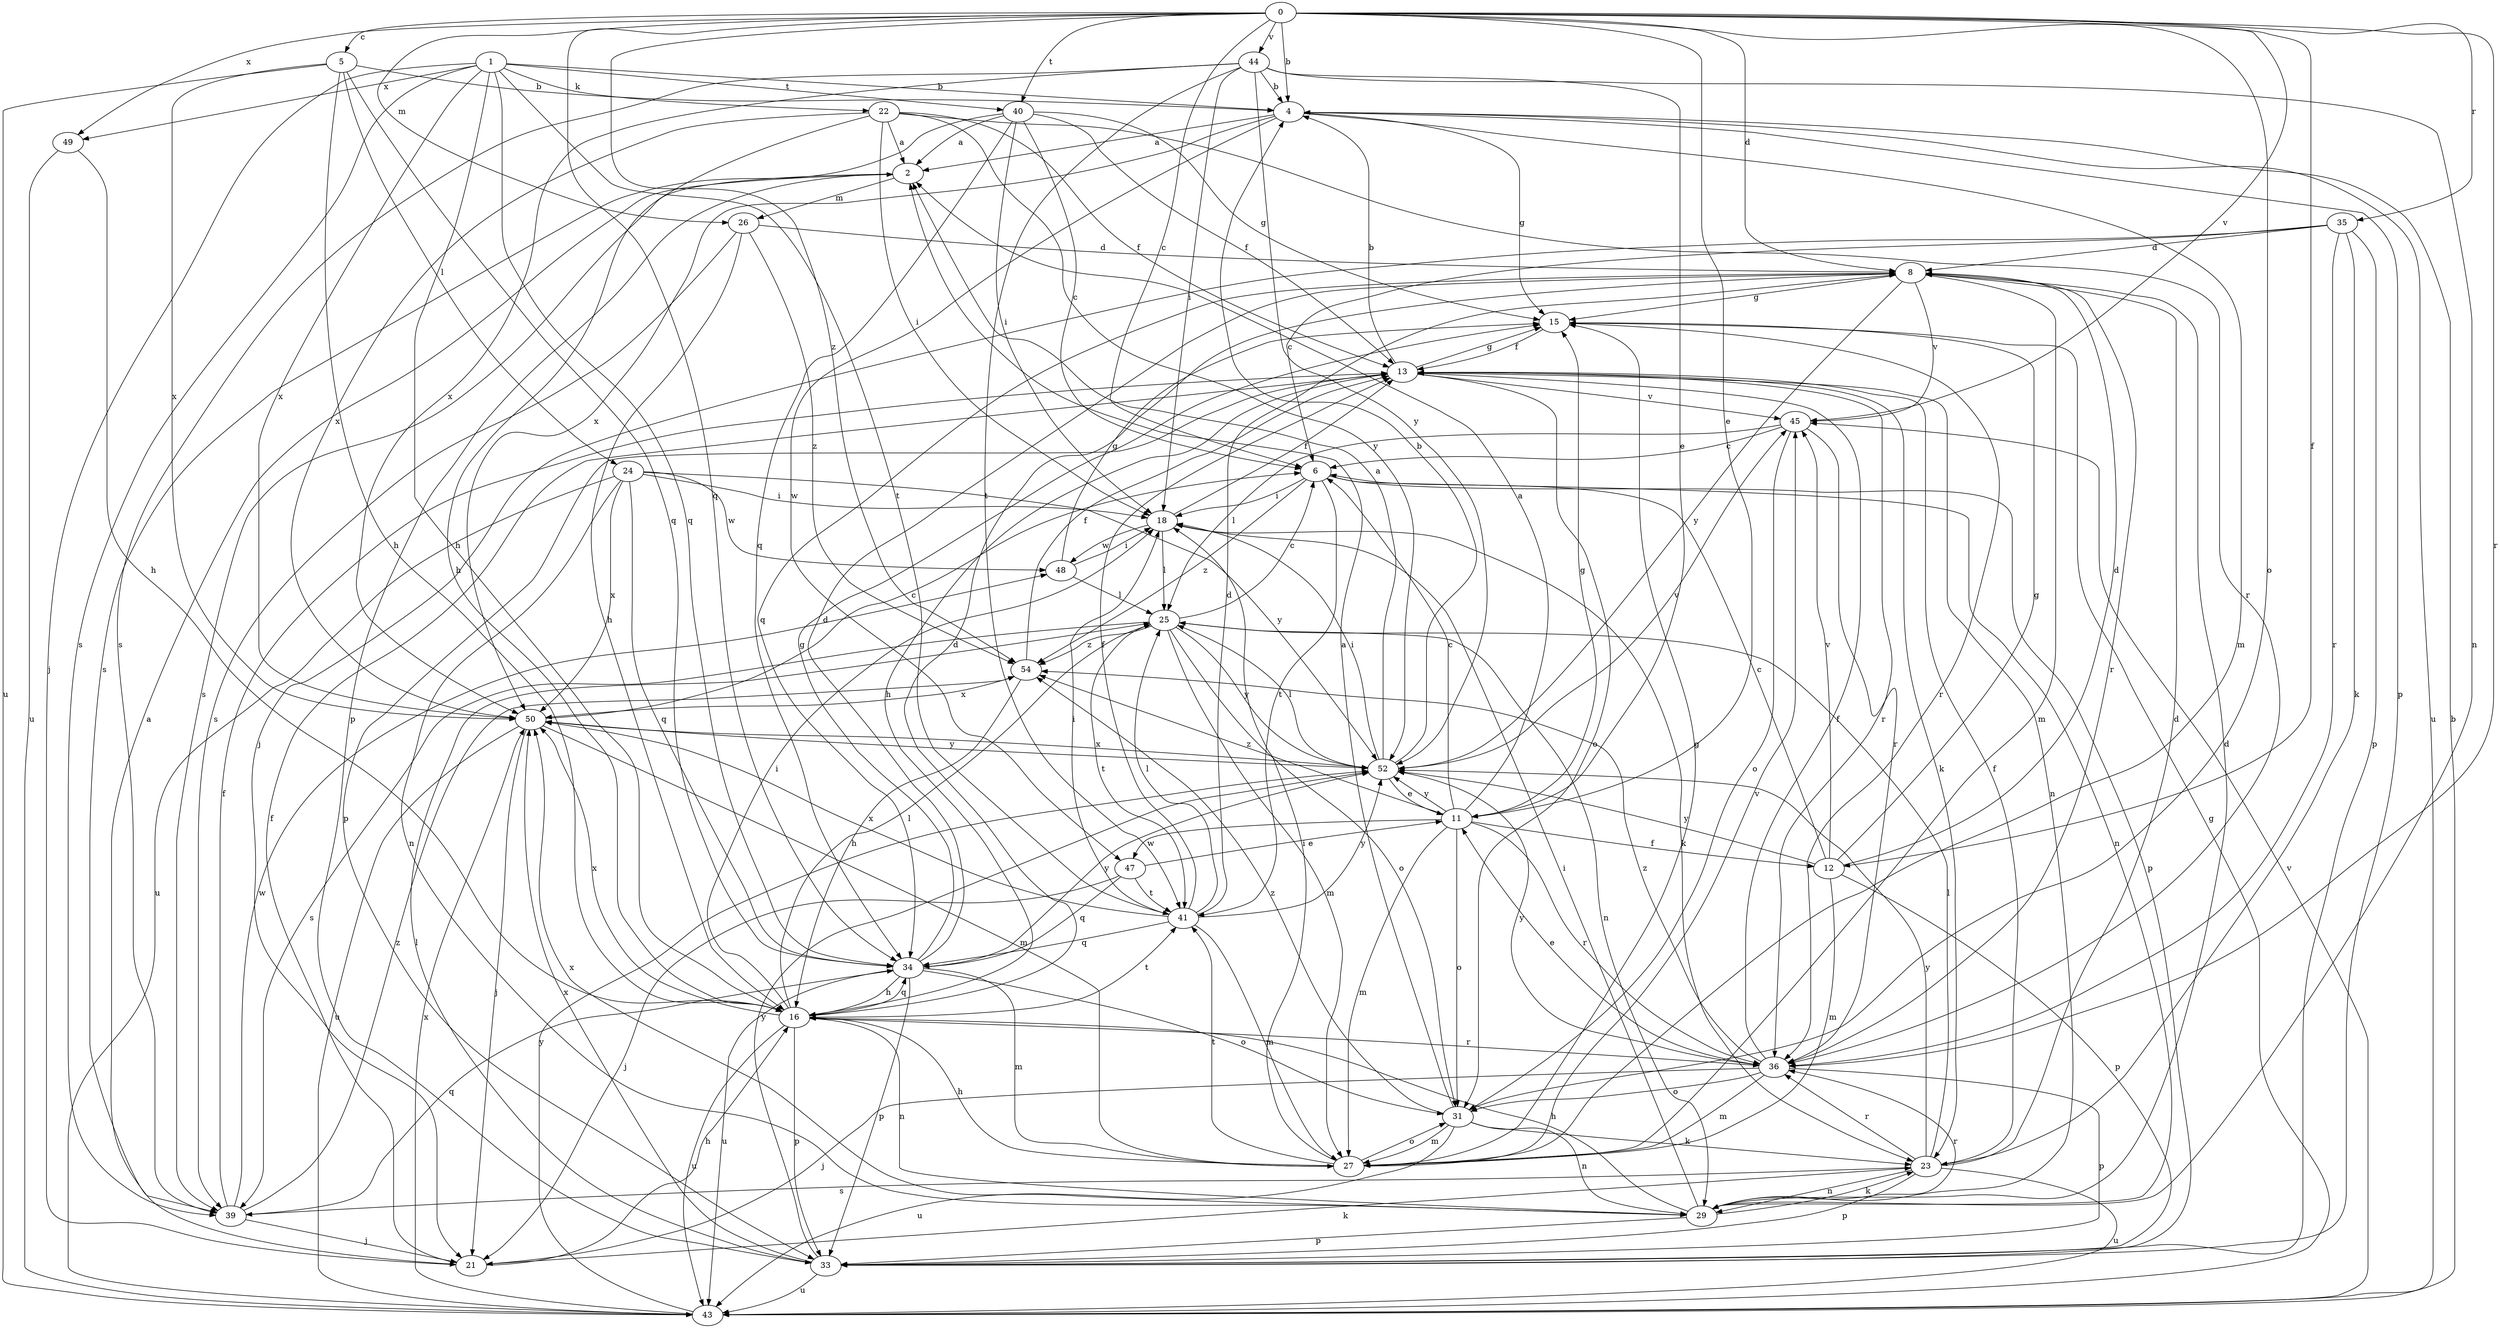 strict digraph  {
0;
1;
2;
4;
5;
6;
8;
11;
12;
13;
15;
16;
18;
21;
22;
23;
24;
25;
26;
27;
29;
31;
33;
34;
35;
36;
39;
40;
41;
43;
44;
45;
47;
48;
49;
50;
52;
54;
0 -> 4  [label=b];
0 -> 5  [label=c];
0 -> 6  [label=c];
0 -> 8  [label=d];
0 -> 11  [label=e];
0 -> 12  [label=f];
0 -> 26  [label=m];
0 -> 31  [label=o];
0 -> 34  [label=q];
0 -> 35  [label=r];
0 -> 36  [label=r];
0 -> 40  [label=t];
0 -> 44  [label=v];
0 -> 45  [label=v];
0 -> 49  [label=x];
0 -> 54  [label=z];
1 -> 4  [label=b];
1 -> 16  [label=h];
1 -> 21  [label=j];
1 -> 22  [label=k];
1 -> 34  [label=q];
1 -> 39  [label=s];
1 -> 40  [label=t];
1 -> 41  [label=t];
1 -> 49  [label=x];
1 -> 50  [label=x];
2 -> 26  [label=m];
2 -> 33  [label=p];
2 -> 39  [label=s];
4 -> 2  [label=a];
4 -> 15  [label=g];
4 -> 27  [label=m];
4 -> 33  [label=p];
4 -> 43  [label=u];
4 -> 47  [label=w];
4 -> 50  [label=x];
5 -> 4  [label=b];
5 -> 16  [label=h];
5 -> 24  [label=l];
5 -> 34  [label=q];
5 -> 43  [label=u];
5 -> 50  [label=x];
6 -> 18  [label=i];
6 -> 29  [label=n];
6 -> 33  [label=p];
6 -> 41  [label=t];
6 -> 54  [label=z];
8 -> 15  [label=g];
8 -> 27  [label=m];
8 -> 34  [label=q];
8 -> 36  [label=r];
8 -> 45  [label=v];
8 -> 52  [label=y];
11 -> 2  [label=a];
11 -> 6  [label=c];
11 -> 12  [label=f];
11 -> 15  [label=g];
11 -> 27  [label=m];
11 -> 31  [label=o];
11 -> 36  [label=r];
11 -> 47  [label=w];
11 -> 52  [label=y];
11 -> 54  [label=z];
12 -> 6  [label=c];
12 -> 8  [label=d];
12 -> 15  [label=g];
12 -> 27  [label=m];
12 -> 33  [label=p];
12 -> 45  [label=v];
12 -> 52  [label=y];
13 -> 4  [label=b];
13 -> 15  [label=g];
13 -> 16  [label=h];
13 -> 23  [label=k];
13 -> 29  [label=n];
13 -> 31  [label=o];
13 -> 33  [label=p];
13 -> 36  [label=r];
13 -> 45  [label=v];
15 -> 13  [label=f];
15 -> 36  [label=r];
16 -> 8  [label=d];
16 -> 18  [label=i];
16 -> 25  [label=l];
16 -> 29  [label=n];
16 -> 33  [label=p];
16 -> 34  [label=q];
16 -> 36  [label=r];
16 -> 41  [label=t];
16 -> 43  [label=u];
16 -> 50  [label=x];
18 -> 13  [label=f];
18 -> 23  [label=k];
18 -> 25  [label=l];
18 -> 48  [label=w];
21 -> 2  [label=a];
21 -> 13  [label=f];
21 -> 16  [label=h];
21 -> 23  [label=k];
22 -> 2  [label=a];
22 -> 13  [label=f];
22 -> 16  [label=h];
22 -> 18  [label=i];
22 -> 36  [label=r];
22 -> 50  [label=x];
22 -> 52  [label=y];
23 -> 8  [label=d];
23 -> 13  [label=f];
23 -> 25  [label=l];
23 -> 29  [label=n];
23 -> 33  [label=p];
23 -> 36  [label=r];
23 -> 39  [label=s];
23 -> 43  [label=u];
23 -> 52  [label=y];
24 -> 18  [label=i];
24 -> 29  [label=n];
24 -> 34  [label=q];
24 -> 43  [label=u];
24 -> 48  [label=w];
24 -> 50  [label=x];
24 -> 52  [label=y];
25 -> 6  [label=c];
25 -> 27  [label=m];
25 -> 29  [label=n];
25 -> 31  [label=o];
25 -> 39  [label=s];
25 -> 41  [label=t];
25 -> 52  [label=y];
25 -> 54  [label=z];
26 -> 8  [label=d];
26 -> 16  [label=h];
26 -> 39  [label=s];
26 -> 54  [label=z];
27 -> 15  [label=g];
27 -> 16  [label=h];
27 -> 18  [label=i];
27 -> 31  [label=o];
27 -> 41  [label=t];
27 -> 45  [label=v];
29 -> 8  [label=d];
29 -> 16  [label=h];
29 -> 18  [label=i];
29 -> 23  [label=k];
29 -> 33  [label=p];
29 -> 36  [label=r];
29 -> 50  [label=x];
31 -> 2  [label=a];
31 -> 23  [label=k];
31 -> 27  [label=m];
31 -> 29  [label=n];
31 -> 43  [label=u];
31 -> 54  [label=z];
33 -> 25  [label=l];
33 -> 43  [label=u];
33 -> 50  [label=x];
33 -> 52  [label=y];
34 -> 8  [label=d];
34 -> 15  [label=g];
34 -> 16  [label=h];
34 -> 27  [label=m];
34 -> 31  [label=o];
34 -> 33  [label=p];
34 -> 43  [label=u];
34 -> 52  [label=y];
35 -> 6  [label=c];
35 -> 8  [label=d];
35 -> 21  [label=j];
35 -> 23  [label=k];
35 -> 33  [label=p];
35 -> 36  [label=r];
36 -> 11  [label=e];
36 -> 13  [label=f];
36 -> 21  [label=j];
36 -> 27  [label=m];
36 -> 31  [label=o];
36 -> 33  [label=p];
36 -> 52  [label=y];
36 -> 54  [label=z];
39 -> 13  [label=f];
39 -> 21  [label=j];
39 -> 34  [label=q];
39 -> 48  [label=w];
39 -> 54  [label=z];
40 -> 2  [label=a];
40 -> 6  [label=c];
40 -> 13  [label=f];
40 -> 15  [label=g];
40 -> 18  [label=i];
40 -> 34  [label=q];
40 -> 39  [label=s];
41 -> 8  [label=d];
41 -> 13  [label=f];
41 -> 18  [label=i];
41 -> 25  [label=l];
41 -> 27  [label=m];
41 -> 34  [label=q];
41 -> 50  [label=x];
41 -> 52  [label=y];
43 -> 4  [label=b];
43 -> 15  [label=g];
43 -> 45  [label=v];
43 -> 50  [label=x];
43 -> 52  [label=y];
44 -> 4  [label=b];
44 -> 11  [label=e];
44 -> 18  [label=i];
44 -> 29  [label=n];
44 -> 39  [label=s];
44 -> 41  [label=t];
44 -> 50  [label=x];
44 -> 52  [label=y];
45 -> 6  [label=c];
45 -> 25  [label=l];
45 -> 31  [label=o];
45 -> 36  [label=r];
47 -> 11  [label=e];
47 -> 21  [label=j];
47 -> 34  [label=q];
47 -> 41  [label=t];
48 -> 15  [label=g];
48 -> 18  [label=i];
48 -> 25  [label=l];
49 -> 16  [label=h];
49 -> 43  [label=u];
50 -> 6  [label=c];
50 -> 21  [label=j];
50 -> 27  [label=m];
50 -> 43  [label=u];
50 -> 52  [label=y];
52 -> 2  [label=a];
52 -> 4  [label=b];
52 -> 11  [label=e];
52 -> 18  [label=i];
52 -> 25  [label=l];
52 -> 45  [label=v];
52 -> 50  [label=x];
54 -> 13  [label=f];
54 -> 16  [label=h];
54 -> 50  [label=x];
}
